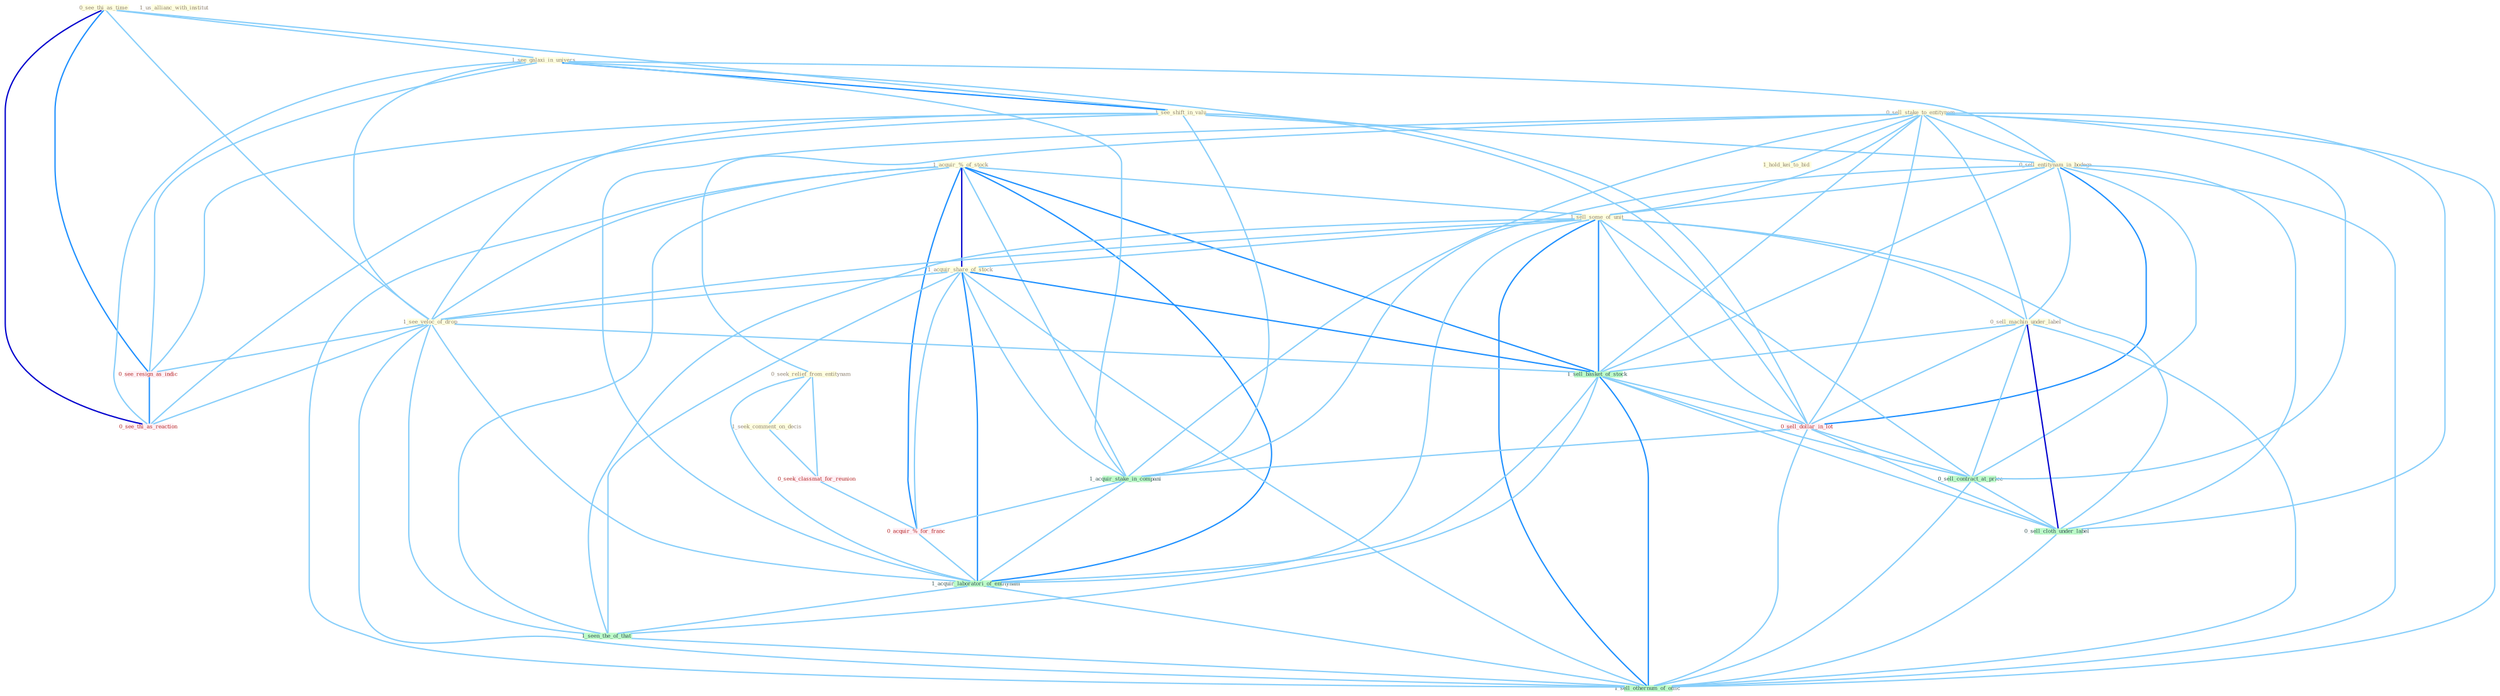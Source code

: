 Graph G{ 
    node
    [shape=polygon,style=filled,width=.5,height=.06,color="#BDFCC9",fixedsize=true,fontsize=4,
    fontcolor="#2f4f4f"];
    {node
    [color="#ffffe0", fontcolor="#8b7d6b"] "0_see_thi_as_time " "0_sell_stake_to_entitynam " "1_acquir_%_of_stock " "1_see_galaxi_in_univers " "1_see_shift_in_valu " "0_seek_relief_from_entitynam " "1_seek_comment_on_decis " "0_sell_entitynam_in_bodega " "1_sell_some_of_unit " "1_us_allianc_with_institut " "0_sell_machin_under_label " "1_acquir_share_of_stock " "1_see_veloc_of_drop " "1_hold_kei_to_bid "}
{node [color="#fff0f5", fontcolor="#b22222"] "0_seek_classmat_for_reunion " "0_sell_dollar_in_lot " "0_see_resign_as_indic " "0_acquir_%_for_franc " "0_see_thi_as_reaction "}
edge [color="#B0E2FF"];

	"0_see_thi_as_time " -- "1_see_galaxi_in_univers " [w="1", color="#87cefa" ];
	"0_see_thi_as_time " -- "1_see_shift_in_valu " [w="1", color="#87cefa" ];
	"0_see_thi_as_time " -- "1_see_veloc_of_drop " [w="1", color="#87cefa" ];
	"0_see_thi_as_time " -- "0_see_resign_as_indic " [w="2", color="#1e90ff" , len=0.8];
	"0_see_thi_as_time " -- "0_see_thi_as_reaction " [w="3", color="#0000cd" , len=0.6];
	"0_sell_stake_to_entitynam " -- "0_seek_relief_from_entitynam " [w="1", color="#87cefa" ];
	"0_sell_stake_to_entitynam " -- "0_sell_entitynam_in_bodega " [w="1", color="#87cefa" ];
	"0_sell_stake_to_entitynam " -- "1_sell_some_of_unit " [w="1", color="#87cefa" ];
	"0_sell_stake_to_entitynam " -- "0_sell_machin_under_label " [w="1", color="#87cefa" ];
	"0_sell_stake_to_entitynam " -- "1_hold_kei_to_bid " [w="1", color="#87cefa" ];
	"0_sell_stake_to_entitynam " -- "1_sell_basket_of_stock " [w="1", color="#87cefa" ];
	"0_sell_stake_to_entitynam " -- "0_sell_dollar_in_lot " [w="1", color="#87cefa" ];
	"0_sell_stake_to_entitynam " -- "1_acquir_stake_in_compani " [w="1", color="#87cefa" ];
	"0_sell_stake_to_entitynam " -- "0_sell_contract_at_price " [w="1", color="#87cefa" ];
	"0_sell_stake_to_entitynam " -- "1_acquir_laboratori_of_entitynam " [w="1", color="#87cefa" ];
	"0_sell_stake_to_entitynam " -- "0_sell_cloth_under_label " [w="1", color="#87cefa" ];
	"0_sell_stake_to_entitynam " -- "1_sell_othernum_of_offic " [w="1", color="#87cefa" ];
	"1_acquir_%_of_stock " -- "1_sell_some_of_unit " [w="1", color="#87cefa" ];
	"1_acquir_%_of_stock " -- "1_acquir_share_of_stock " [w="3", color="#0000cd" , len=0.6];
	"1_acquir_%_of_stock " -- "1_see_veloc_of_drop " [w="1", color="#87cefa" ];
	"1_acquir_%_of_stock " -- "1_sell_basket_of_stock " [w="2", color="#1e90ff" , len=0.8];
	"1_acquir_%_of_stock " -- "1_acquir_stake_in_compani " [w="1", color="#87cefa" ];
	"1_acquir_%_of_stock " -- "0_acquir_%_for_franc " [w="2", color="#1e90ff" , len=0.8];
	"1_acquir_%_of_stock " -- "1_acquir_laboratori_of_entitynam " [w="2", color="#1e90ff" , len=0.8];
	"1_acquir_%_of_stock " -- "1_seen_the_of_that " [w="1", color="#87cefa" ];
	"1_acquir_%_of_stock " -- "1_sell_othernum_of_offic " [w="1", color="#87cefa" ];
	"1_see_galaxi_in_univers " -- "1_see_shift_in_valu " [w="2", color="#1e90ff" , len=0.8];
	"1_see_galaxi_in_univers " -- "0_sell_entitynam_in_bodega " [w="1", color="#87cefa" ];
	"1_see_galaxi_in_univers " -- "1_see_veloc_of_drop " [w="1", color="#87cefa" ];
	"1_see_galaxi_in_univers " -- "0_sell_dollar_in_lot " [w="1", color="#87cefa" ];
	"1_see_galaxi_in_univers " -- "0_see_resign_as_indic " [w="1", color="#87cefa" ];
	"1_see_galaxi_in_univers " -- "1_acquir_stake_in_compani " [w="1", color="#87cefa" ];
	"1_see_galaxi_in_univers " -- "0_see_thi_as_reaction " [w="1", color="#87cefa" ];
	"1_see_shift_in_valu " -- "0_sell_entitynam_in_bodega " [w="1", color="#87cefa" ];
	"1_see_shift_in_valu " -- "1_see_veloc_of_drop " [w="1", color="#87cefa" ];
	"1_see_shift_in_valu " -- "0_sell_dollar_in_lot " [w="1", color="#87cefa" ];
	"1_see_shift_in_valu " -- "0_see_resign_as_indic " [w="1", color="#87cefa" ];
	"1_see_shift_in_valu " -- "1_acquir_stake_in_compani " [w="1", color="#87cefa" ];
	"1_see_shift_in_valu " -- "0_see_thi_as_reaction " [w="1", color="#87cefa" ];
	"0_seek_relief_from_entitynam " -- "1_seek_comment_on_decis " [w="1", color="#87cefa" ];
	"0_seek_relief_from_entitynam " -- "0_seek_classmat_for_reunion " [w="1", color="#87cefa" ];
	"0_seek_relief_from_entitynam " -- "1_acquir_laboratori_of_entitynam " [w="1", color="#87cefa" ];
	"1_seek_comment_on_decis " -- "0_seek_classmat_for_reunion " [w="1", color="#87cefa" ];
	"0_sell_entitynam_in_bodega " -- "1_sell_some_of_unit " [w="1", color="#87cefa" ];
	"0_sell_entitynam_in_bodega " -- "0_sell_machin_under_label " [w="1", color="#87cefa" ];
	"0_sell_entitynam_in_bodega " -- "1_sell_basket_of_stock " [w="1", color="#87cefa" ];
	"0_sell_entitynam_in_bodega " -- "0_sell_dollar_in_lot " [w="2", color="#1e90ff" , len=0.8];
	"0_sell_entitynam_in_bodega " -- "1_acquir_stake_in_compani " [w="1", color="#87cefa" ];
	"0_sell_entitynam_in_bodega " -- "0_sell_contract_at_price " [w="1", color="#87cefa" ];
	"0_sell_entitynam_in_bodega " -- "0_sell_cloth_under_label " [w="1", color="#87cefa" ];
	"0_sell_entitynam_in_bodega " -- "1_sell_othernum_of_offic " [w="1", color="#87cefa" ];
	"1_sell_some_of_unit " -- "0_sell_machin_under_label " [w="1", color="#87cefa" ];
	"1_sell_some_of_unit " -- "1_acquir_share_of_stock " [w="1", color="#87cefa" ];
	"1_sell_some_of_unit " -- "1_see_veloc_of_drop " [w="1", color="#87cefa" ];
	"1_sell_some_of_unit " -- "1_sell_basket_of_stock " [w="2", color="#1e90ff" , len=0.8];
	"1_sell_some_of_unit " -- "0_sell_dollar_in_lot " [w="1", color="#87cefa" ];
	"1_sell_some_of_unit " -- "0_sell_contract_at_price " [w="1", color="#87cefa" ];
	"1_sell_some_of_unit " -- "1_acquir_laboratori_of_entitynam " [w="1", color="#87cefa" ];
	"1_sell_some_of_unit " -- "0_sell_cloth_under_label " [w="1", color="#87cefa" ];
	"1_sell_some_of_unit " -- "1_seen_the_of_that " [w="1", color="#87cefa" ];
	"1_sell_some_of_unit " -- "1_sell_othernum_of_offic " [w="2", color="#1e90ff" , len=0.8];
	"0_sell_machin_under_label " -- "1_sell_basket_of_stock " [w="1", color="#87cefa" ];
	"0_sell_machin_under_label " -- "0_sell_dollar_in_lot " [w="1", color="#87cefa" ];
	"0_sell_machin_under_label " -- "0_sell_contract_at_price " [w="1", color="#87cefa" ];
	"0_sell_machin_under_label " -- "0_sell_cloth_under_label " [w="3", color="#0000cd" , len=0.6];
	"0_sell_machin_under_label " -- "1_sell_othernum_of_offic " [w="1", color="#87cefa" ];
	"1_acquir_share_of_stock " -- "1_see_veloc_of_drop " [w="1", color="#87cefa" ];
	"1_acquir_share_of_stock " -- "1_sell_basket_of_stock " [w="2", color="#1e90ff" , len=0.8];
	"1_acquir_share_of_stock " -- "1_acquir_stake_in_compani " [w="1", color="#87cefa" ];
	"1_acquir_share_of_stock " -- "0_acquir_%_for_franc " [w="1", color="#87cefa" ];
	"1_acquir_share_of_stock " -- "1_acquir_laboratori_of_entitynam " [w="2", color="#1e90ff" , len=0.8];
	"1_acquir_share_of_stock " -- "1_seen_the_of_that " [w="1", color="#87cefa" ];
	"1_acquir_share_of_stock " -- "1_sell_othernum_of_offic " [w="1", color="#87cefa" ];
	"1_see_veloc_of_drop " -- "1_sell_basket_of_stock " [w="1", color="#87cefa" ];
	"1_see_veloc_of_drop " -- "0_see_resign_as_indic " [w="1", color="#87cefa" ];
	"1_see_veloc_of_drop " -- "1_acquir_laboratori_of_entitynam " [w="1", color="#87cefa" ];
	"1_see_veloc_of_drop " -- "1_seen_the_of_that " [w="1", color="#87cefa" ];
	"1_see_veloc_of_drop " -- "1_sell_othernum_of_offic " [w="1", color="#87cefa" ];
	"1_see_veloc_of_drop " -- "0_see_thi_as_reaction " [w="1", color="#87cefa" ];
	"0_seek_classmat_for_reunion " -- "0_acquir_%_for_franc " [w="1", color="#87cefa" ];
	"1_sell_basket_of_stock " -- "0_sell_dollar_in_lot " [w="1", color="#87cefa" ];
	"1_sell_basket_of_stock " -- "0_sell_contract_at_price " [w="1", color="#87cefa" ];
	"1_sell_basket_of_stock " -- "1_acquir_laboratori_of_entitynam " [w="1", color="#87cefa" ];
	"1_sell_basket_of_stock " -- "0_sell_cloth_under_label " [w="1", color="#87cefa" ];
	"1_sell_basket_of_stock " -- "1_seen_the_of_that " [w="1", color="#87cefa" ];
	"1_sell_basket_of_stock " -- "1_sell_othernum_of_offic " [w="2", color="#1e90ff" , len=0.8];
	"0_sell_dollar_in_lot " -- "1_acquir_stake_in_compani " [w="1", color="#87cefa" ];
	"0_sell_dollar_in_lot " -- "0_sell_contract_at_price " [w="1", color="#87cefa" ];
	"0_sell_dollar_in_lot " -- "0_sell_cloth_under_label " [w="1", color="#87cefa" ];
	"0_sell_dollar_in_lot " -- "1_sell_othernum_of_offic " [w="1", color="#87cefa" ];
	"0_see_resign_as_indic " -- "0_see_thi_as_reaction " [w="2", color="#1e90ff" , len=0.8];
	"1_acquir_stake_in_compani " -- "0_acquir_%_for_franc " [w="1", color="#87cefa" ];
	"1_acquir_stake_in_compani " -- "1_acquir_laboratori_of_entitynam " [w="1", color="#87cefa" ];
	"0_acquir_%_for_franc " -- "1_acquir_laboratori_of_entitynam " [w="1", color="#87cefa" ];
	"0_sell_contract_at_price " -- "0_sell_cloth_under_label " [w="1", color="#87cefa" ];
	"0_sell_contract_at_price " -- "1_sell_othernum_of_offic " [w="1", color="#87cefa" ];
	"1_acquir_laboratori_of_entitynam " -- "1_seen_the_of_that " [w="1", color="#87cefa" ];
	"1_acquir_laboratori_of_entitynam " -- "1_sell_othernum_of_offic " [w="1", color="#87cefa" ];
	"0_sell_cloth_under_label " -- "1_sell_othernum_of_offic " [w="1", color="#87cefa" ];
	"1_seen_the_of_that " -- "1_sell_othernum_of_offic " [w="1", color="#87cefa" ];
}